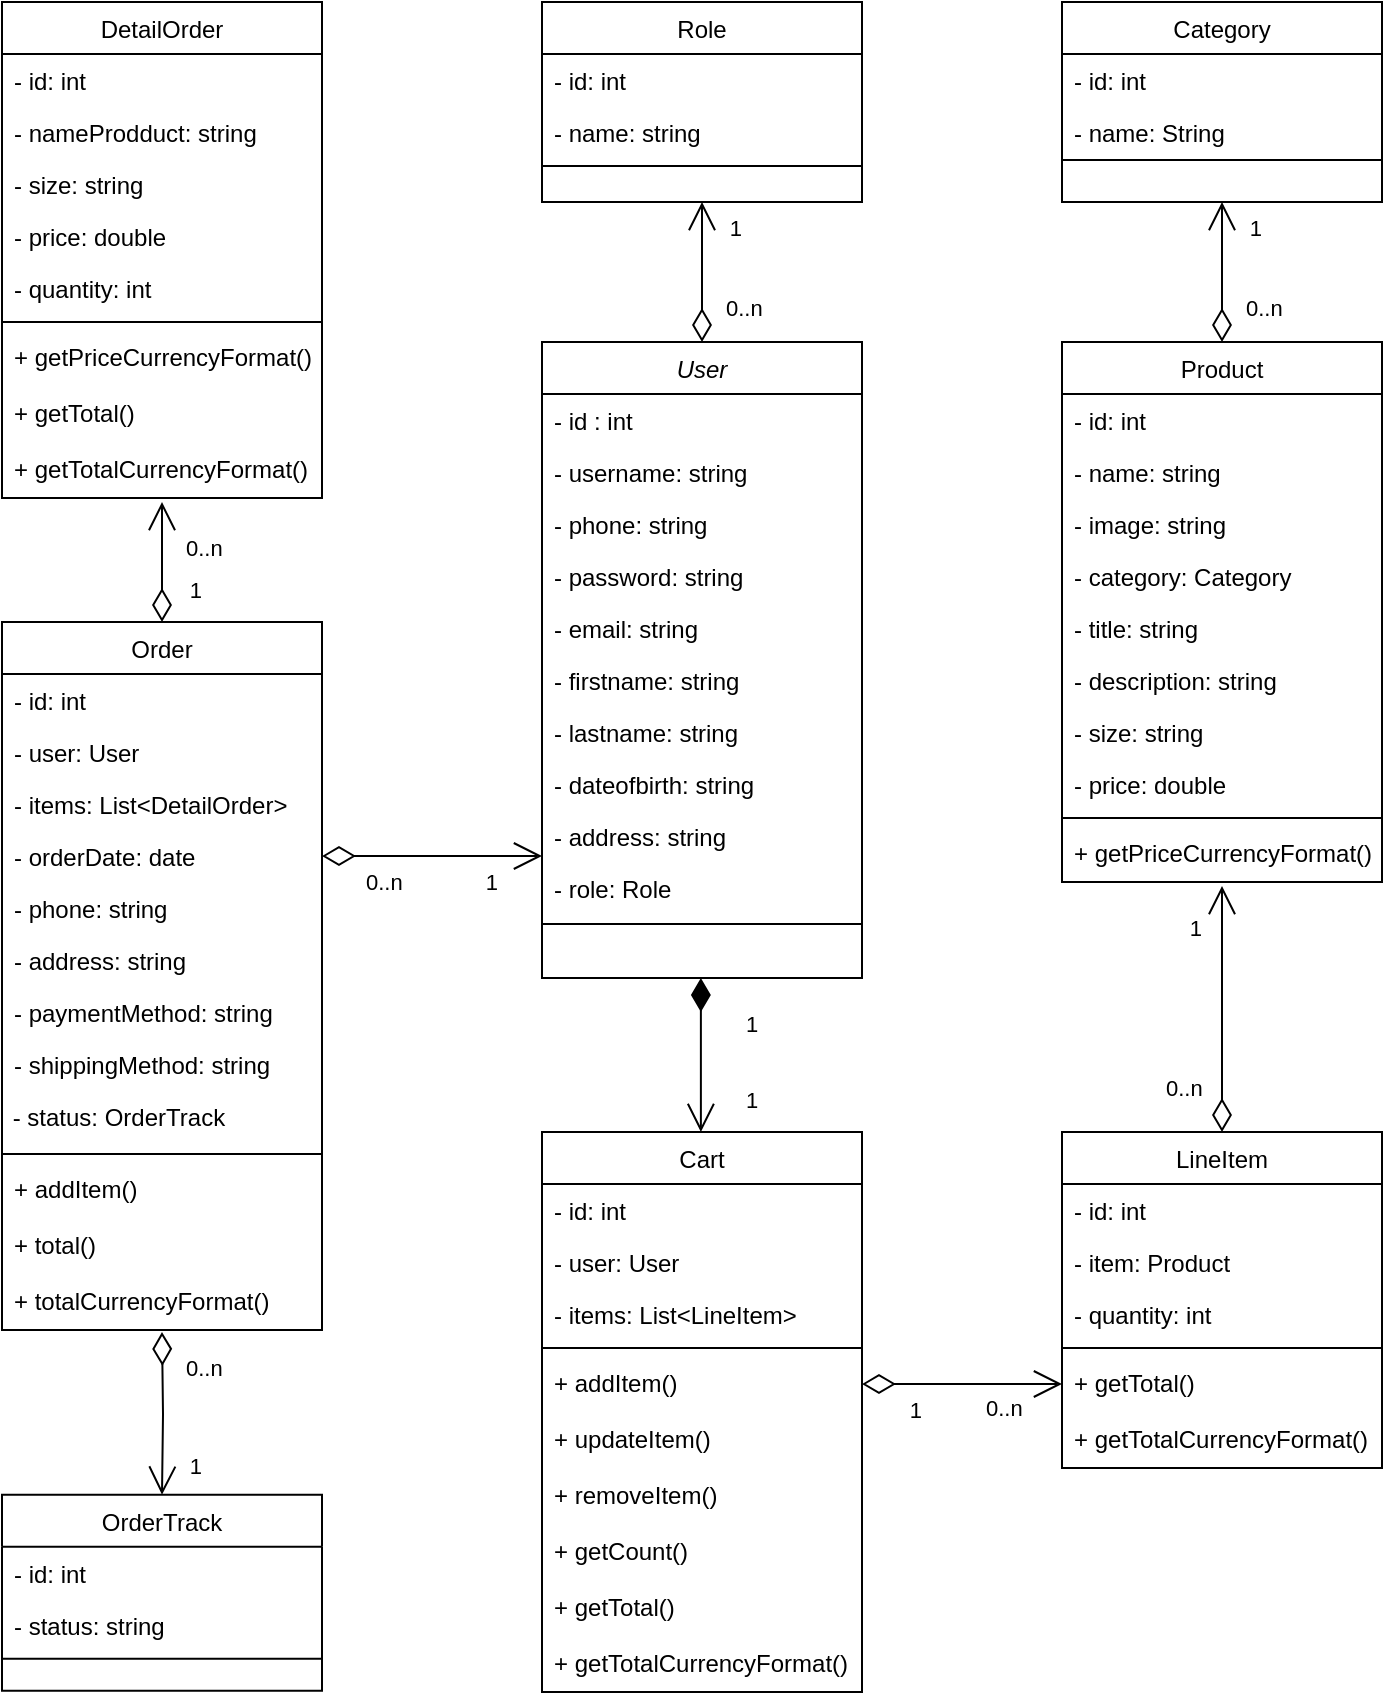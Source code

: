 <mxfile version="22.1.5" type="github">
  <diagram id="C5RBs43oDa-KdzZeNtuy" name="Page-1">
    <mxGraphModel dx="1167" dy="1788" grid="1" gridSize="10" guides="1" tooltips="1" connect="1" arrows="1" fold="1" page="1" pageScale="1" pageWidth="827" pageHeight="1169" math="0" shadow="0">
      <root>
        <mxCell id="WIyWlLk6GJQsqaUBKTNV-0" />
        <mxCell id="WIyWlLk6GJQsqaUBKTNV-1" parent="WIyWlLk6GJQsqaUBKTNV-0" />
        <mxCell id="zkfFHV4jXpPFQw0GAbJ--0" value="User" style="swimlane;fontStyle=2;align=center;verticalAlign=top;childLayout=stackLayout;horizontal=1;startSize=26;horizontalStack=0;resizeParent=1;resizeLast=0;collapsible=1;marginBottom=0;rounded=0;shadow=0;strokeWidth=1;" parent="WIyWlLk6GJQsqaUBKTNV-1" vertex="1">
          <mxGeometry x="330" y="-80" width="160" height="318" as="geometry">
            <mxRectangle x="230" y="140" width="160" height="26" as="alternateBounds" />
          </mxGeometry>
        </mxCell>
        <mxCell id="zkfFHV4jXpPFQw0GAbJ--1" value="- id : int" style="text;align=left;verticalAlign=top;spacingLeft=4;spacingRight=4;overflow=hidden;rotatable=0;points=[[0,0.5],[1,0.5]];portConstraint=eastwest;" parent="zkfFHV4jXpPFQw0GAbJ--0" vertex="1">
          <mxGeometry y="26" width="160" height="26" as="geometry" />
        </mxCell>
        <mxCell id="Cg63x-iaciKgatqvTNVq-11" value="- username: string" style="text;align=left;verticalAlign=top;spacingLeft=4;spacingRight=4;overflow=hidden;rotatable=0;points=[[0,0.5],[1,0.5]];portConstraint=eastwest;" vertex="1" parent="zkfFHV4jXpPFQw0GAbJ--0">
          <mxGeometry y="52" width="160" height="26" as="geometry" />
        </mxCell>
        <mxCell id="kj-ESZTkYVM4pJQoesEY-0" value="- phone: string" style="text;align=left;verticalAlign=top;spacingLeft=4;spacingRight=4;overflow=hidden;rotatable=0;points=[[0,0.5],[1,0.5]];portConstraint=eastwest;rounded=0;shadow=0;html=0;" parent="zkfFHV4jXpPFQw0GAbJ--0" vertex="1">
          <mxGeometry y="78" width="160" height="26" as="geometry" />
        </mxCell>
        <mxCell id="zkfFHV4jXpPFQw0GAbJ--3" value="- password: string&#xa;" style="text;align=left;verticalAlign=top;spacingLeft=4;spacingRight=4;overflow=hidden;rotatable=0;points=[[0,0.5],[1,0.5]];portConstraint=eastwest;rounded=0;shadow=0;html=0;" parent="zkfFHV4jXpPFQw0GAbJ--0" vertex="1">
          <mxGeometry y="104" width="160" height="26" as="geometry" />
        </mxCell>
        <mxCell id="zkfFHV4jXpPFQw0GAbJ--2" value="- email: string" style="text;align=left;verticalAlign=top;spacingLeft=4;spacingRight=4;overflow=hidden;rotatable=0;points=[[0,0.5],[1,0.5]];portConstraint=eastwest;rounded=0;shadow=0;html=0;" parent="zkfFHV4jXpPFQw0GAbJ--0" vertex="1">
          <mxGeometry y="130" width="160" height="26" as="geometry" />
        </mxCell>
        <mxCell id="S6E7kFVQCWdKaX6mD7u5-1" value="- firstname: string&#xa;" style="text;align=left;verticalAlign=top;spacingLeft=4;spacingRight=4;overflow=hidden;rotatable=0;points=[[0,0.5],[1,0.5]];portConstraint=eastwest;rounded=0;shadow=0;html=0;" parent="zkfFHV4jXpPFQw0GAbJ--0" vertex="1">
          <mxGeometry y="156" width="160" height="26" as="geometry" />
        </mxCell>
        <mxCell id="S6E7kFVQCWdKaX6mD7u5-2" value="- lastname: string" style="text;align=left;verticalAlign=top;spacingLeft=4;spacingRight=4;overflow=hidden;rotatable=0;points=[[0,0.5],[1,0.5]];portConstraint=eastwest;rounded=0;shadow=0;html=0;" parent="zkfFHV4jXpPFQw0GAbJ--0" vertex="1">
          <mxGeometry y="182" width="160" height="26" as="geometry" />
        </mxCell>
        <mxCell id="S6E7kFVQCWdKaX6mD7u5-3" value="- dateofbirth: string" style="text;align=left;verticalAlign=top;spacingLeft=4;spacingRight=4;overflow=hidden;rotatable=0;points=[[0,0.5],[1,0.5]];portConstraint=eastwest;rounded=0;shadow=0;html=0;" parent="zkfFHV4jXpPFQw0GAbJ--0" vertex="1">
          <mxGeometry y="208" width="160" height="26" as="geometry" />
        </mxCell>
        <mxCell id="S6E7kFVQCWdKaX6mD7u5-5" value="- address: string " style="text;align=left;verticalAlign=top;spacingLeft=4;spacingRight=4;overflow=hidden;rotatable=0;points=[[0,0.5],[1,0.5]];portConstraint=eastwest;rounded=0;shadow=0;html=0;" parent="zkfFHV4jXpPFQw0GAbJ--0" vertex="1">
          <mxGeometry y="234" width="160" height="26" as="geometry" />
        </mxCell>
        <mxCell id="S6E7kFVQCWdKaX6mD7u5-27" value="- role: Role " style="text;align=left;verticalAlign=top;spacingLeft=4;spacingRight=4;overflow=hidden;rotatable=0;points=[[0,0.5],[1,0.5]];portConstraint=eastwest;rounded=0;shadow=0;html=0;" parent="zkfFHV4jXpPFQw0GAbJ--0" vertex="1">
          <mxGeometry y="260" width="160" height="26" as="geometry" />
        </mxCell>
        <mxCell id="zkfFHV4jXpPFQw0GAbJ--4" value="" style="line;html=1;strokeWidth=1;align=left;verticalAlign=middle;spacingTop=-1;spacingLeft=3;spacingRight=3;rotatable=0;labelPosition=right;points=[];portConstraint=eastwest;" parent="zkfFHV4jXpPFQw0GAbJ--0" vertex="1">
          <mxGeometry y="286" width="160" height="10" as="geometry" />
        </mxCell>
        <mxCell id="S6E7kFVQCWdKaX6mD7u5-20" value="Role" style="swimlane;fontStyle=0;align=center;verticalAlign=top;childLayout=stackLayout;horizontal=1;startSize=26;horizontalStack=0;resizeParent=1;resizeLast=0;collapsible=1;marginBottom=0;rounded=0;shadow=0;strokeWidth=1;" parent="WIyWlLk6GJQsqaUBKTNV-1" vertex="1">
          <mxGeometry x="330" y="-250" width="160" height="100" as="geometry">
            <mxRectangle x="550" y="140" width="160" height="26" as="alternateBounds" />
          </mxGeometry>
        </mxCell>
        <mxCell id="S6E7kFVQCWdKaX6mD7u5-21" value="- id: int" style="text;align=left;verticalAlign=top;spacingLeft=4;spacingRight=4;overflow=hidden;rotatable=0;points=[[0,0.5],[1,0.5]];portConstraint=eastwest;" parent="S6E7kFVQCWdKaX6mD7u5-20" vertex="1">
          <mxGeometry y="26" width="160" height="26" as="geometry" />
        </mxCell>
        <mxCell id="S6E7kFVQCWdKaX6mD7u5-22" value="- name: string" style="text;align=left;verticalAlign=top;spacingLeft=4;spacingRight=4;overflow=hidden;rotatable=0;points=[[0,0.5],[1,0.5]];portConstraint=eastwest;rounded=0;shadow=0;html=0;" parent="S6E7kFVQCWdKaX6mD7u5-20" vertex="1">
          <mxGeometry y="52" width="160" height="26" as="geometry" />
        </mxCell>
        <mxCell id="S6E7kFVQCWdKaX6mD7u5-26" value="" style="line;html=1;strokeWidth=1;align=left;verticalAlign=middle;spacingTop=-1;spacingLeft=3;spacingRight=3;rotatable=0;labelPosition=right;points=[];portConstraint=eastwest;" parent="S6E7kFVQCWdKaX6mD7u5-20" vertex="1">
          <mxGeometry y="78" width="160" height="8" as="geometry" />
        </mxCell>
        <mxCell id="S6E7kFVQCWdKaX6mD7u5-72" value="Cart" style="swimlane;fontStyle=0;align=center;verticalAlign=top;childLayout=stackLayout;horizontal=1;startSize=26;horizontalStack=0;resizeParent=1;resizeLast=0;collapsible=1;marginBottom=0;rounded=0;shadow=0;strokeWidth=1;" parent="WIyWlLk6GJQsqaUBKTNV-1" vertex="1">
          <mxGeometry x="330" y="315" width="160" height="280" as="geometry">
            <mxRectangle x="550" y="140" width="160" height="26" as="alternateBounds" />
          </mxGeometry>
        </mxCell>
        <mxCell id="Cg63x-iaciKgatqvTNVq-4" value="- id: int" style="text;align=left;verticalAlign=top;spacingLeft=4;spacingRight=4;overflow=hidden;rotatable=0;points=[[0,0.5],[1,0.5]];portConstraint=eastwest;" vertex="1" parent="S6E7kFVQCWdKaX6mD7u5-72">
          <mxGeometry y="26" width="160" height="26" as="geometry" />
        </mxCell>
        <mxCell id="Cg63x-iaciKgatqvTNVq-5" value="- user: User" style="text;align=left;verticalAlign=top;spacingLeft=4;spacingRight=4;overflow=hidden;rotatable=0;points=[[0,0.5],[1,0.5]];portConstraint=eastwest;rounded=0;shadow=0;html=0;" vertex="1" parent="S6E7kFVQCWdKaX6mD7u5-72">
          <mxGeometry y="52" width="160" height="26" as="geometry" />
        </mxCell>
        <mxCell id="S6E7kFVQCWdKaX6mD7u5-73" value="- items: List&lt;LineItem&gt;" style="text;align=left;verticalAlign=top;spacingLeft=4;spacingRight=4;overflow=hidden;rotatable=0;points=[[0,0.5],[1,0.5]];portConstraint=eastwest;" parent="S6E7kFVQCWdKaX6mD7u5-72" vertex="1">
          <mxGeometry y="78" width="160" height="26" as="geometry" />
        </mxCell>
        <mxCell id="S6E7kFVQCWdKaX6mD7u5-76" value="" style="line;html=1;strokeWidth=1;align=left;verticalAlign=middle;spacingTop=-1;spacingLeft=3;spacingRight=3;rotatable=0;labelPosition=right;points=[];portConstraint=eastwest;" parent="S6E7kFVQCWdKaX6mD7u5-72" vertex="1">
          <mxGeometry y="104" width="160" height="8" as="geometry" />
        </mxCell>
        <mxCell id="Cg63x-iaciKgatqvTNVq-6" value="+ addItem()" style="text;align=left;verticalAlign=top;spacingLeft=4;spacingRight=4;overflow=hidden;rotatable=0;points=[[0,0.5],[1,0.5]];portConstraint=eastwest;rounded=0;shadow=0;html=0;" vertex="1" parent="S6E7kFVQCWdKaX6mD7u5-72">
          <mxGeometry y="112" width="160" height="28" as="geometry" />
        </mxCell>
        <mxCell id="S6E7kFVQCWdKaX6mD7u5-77" value="+ updateItem()" style="text;align=left;verticalAlign=top;spacingLeft=4;spacingRight=4;overflow=hidden;rotatable=0;points=[[0,0.5],[1,0.5]];portConstraint=eastwest;rounded=0;shadow=0;html=0;" parent="S6E7kFVQCWdKaX6mD7u5-72" vertex="1">
          <mxGeometry y="140" width="160" height="28" as="geometry" />
        </mxCell>
        <mxCell id="S6E7kFVQCWdKaX6mD7u5-78" value="+ removeItem()" style="text;align=left;verticalAlign=top;spacingLeft=4;spacingRight=4;overflow=hidden;rotatable=0;points=[[0,0.5],[1,0.5]];portConstraint=eastwest;rounded=0;shadow=0;html=0;" parent="S6E7kFVQCWdKaX6mD7u5-72" vertex="1">
          <mxGeometry y="168" width="160" height="28" as="geometry" />
        </mxCell>
        <mxCell id="Cg63x-iaciKgatqvTNVq-7" value="+ getCount()" style="text;align=left;verticalAlign=top;spacingLeft=4;spacingRight=4;overflow=hidden;rotatable=0;points=[[0,0.5],[1,0.5]];portConstraint=eastwest;rounded=0;shadow=0;html=0;" vertex="1" parent="S6E7kFVQCWdKaX6mD7u5-72">
          <mxGeometry y="196" width="160" height="28" as="geometry" />
        </mxCell>
        <mxCell id="Cg63x-iaciKgatqvTNVq-8" value="+ getTotal()" style="text;align=left;verticalAlign=top;spacingLeft=4;spacingRight=4;overflow=hidden;rotatable=0;points=[[0,0.5],[1,0.5]];portConstraint=eastwest;rounded=0;shadow=0;html=0;" vertex="1" parent="S6E7kFVQCWdKaX6mD7u5-72">
          <mxGeometry y="224" width="160" height="28" as="geometry" />
        </mxCell>
        <mxCell id="Cg63x-iaciKgatqvTNVq-9" value="+ getTotalCurrencyFormat()" style="text;align=left;verticalAlign=top;spacingLeft=4;spacingRight=4;overflow=hidden;rotatable=0;points=[[0,0.5],[1,0.5]];portConstraint=eastwest;rounded=0;shadow=0;html=0;" vertex="1" parent="S6E7kFVQCWdKaX6mD7u5-72">
          <mxGeometry y="252" width="160" height="28" as="geometry" />
        </mxCell>
        <mxCell id="S6E7kFVQCWdKaX6mD7u5-82" value="LineItem" style="swimlane;fontStyle=0;align=center;verticalAlign=top;childLayout=stackLayout;horizontal=1;startSize=26;horizontalStack=0;resizeParent=1;resizeLast=0;collapsible=1;marginBottom=0;rounded=0;shadow=0;strokeWidth=1;" parent="WIyWlLk6GJQsqaUBKTNV-1" vertex="1">
          <mxGeometry x="590" y="315" width="160" height="168" as="geometry">
            <mxRectangle x="550" y="140" width="160" height="26" as="alternateBounds" />
          </mxGeometry>
        </mxCell>
        <mxCell id="Cg63x-iaciKgatqvTNVq-10" value="- id: int" style="text;align=left;verticalAlign=top;spacingLeft=4;spacingRight=4;overflow=hidden;rotatable=0;points=[[0,0.5],[1,0.5]];portConstraint=eastwest;" vertex="1" parent="S6E7kFVQCWdKaX6mD7u5-82">
          <mxGeometry y="26" width="160" height="26" as="geometry" />
        </mxCell>
        <mxCell id="S6E7kFVQCWdKaX6mD7u5-83" value="- item: Product" style="text;align=left;verticalAlign=top;spacingLeft=4;spacingRight=4;overflow=hidden;rotatable=0;points=[[0,0.5],[1,0.5]];portConstraint=eastwest;" parent="S6E7kFVQCWdKaX6mD7u5-82" vertex="1">
          <mxGeometry y="52" width="160" height="26" as="geometry" />
        </mxCell>
        <mxCell id="S6E7kFVQCWdKaX6mD7u5-87" value="- quantity: int" style="text;align=left;verticalAlign=top;spacingLeft=4;spacingRight=4;overflow=hidden;rotatable=0;points=[[0,0.5],[1,0.5]];portConstraint=eastwest;" parent="S6E7kFVQCWdKaX6mD7u5-82" vertex="1">
          <mxGeometry y="78" width="160" height="26" as="geometry" />
        </mxCell>
        <mxCell id="S6E7kFVQCWdKaX6mD7u5-84" value="" style="line;html=1;strokeWidth=1;align=left;verticalAlign=middle;spacingTop=-1;spacingLeft=3;spacingRight=3;rotatable=0;labelPosition=right;points=[];portConstraint=eastwest;" parent="S6E7kFVQCWdKaX6mD7u5-82" vertex="1">
          <mxGeometry y="104" width="160" height="8" as="geometry" />
        </mxCell>
        <mxCell id="S6E7kFVQCWdKaX6mD7u5-85" value="+ getTotal()" style="text;align=left;verticalAlign=top;spacingLeft=4;spacingRight=4;overflow=hidden;rotatable=0;points=[[0,0.5],[1,0.5]];portConstraint=eastwest;rounded=0;shadow=0;html=0;" parent="S6E7kFVQCWdKaX6mD7u5-82" vertex="1">
          <mxGeometry y="112" width="160" height="28" as="geometry" />
        </mxCell>
        <mxCell id="S6E7kFVQCWdKaX6mD7u5-86" value="+ getTotalCurrencyFormat()" style="text;align=left;verticalAlign=top;spacingLeft=4;spacingRight=4;overflow=hidden;rotatable=0;points=[[0,0.5],[1,0.5]];portConstraint=eastwest;rounded=0;shadow=0;html=0;" parent="S6E7kFVQCWdKaX6mD7u5-82" vertex="1">
          <mxGeometry y="140" width="160" height="28" as="geometry" />
        </mxCell>
        <mxCell id="S6E7kFVQCWdKaX6mD7u5-88" value="Product" style="swimlane;fontStyle=0;align=center;verticalAlign=top;childLayout=stackLayout;horizontal=1;startSize=26;horizontalStack=0;resizeParent=1;resizeLast=0;collapsible=1;marginBottom=0;rounded=0;shadow=0;strokeWidth=1;" parent="WIyWlLk6GJQsqaUBKTNV-1" vertex="1">
          <mxGeometry x="590" y="-80" width="160" height="270" as="geometry">
            <mxRectangle x="550" y="140" width="160" height="26" as="alternateBounds" />
          </mxGeometry>
        </mxCell>
        <mxCell id="S6E7kFVQCWdKaX6mD7u5-89" value="- id: int" style="text;align=left;verticalAlign=top;spacingLeft=4;spacingRight=4;overflow=hidden;rotatable=0;points=[[0,0.5],[1,0.5]];portConstraint=eastwest;" parent="S6E7kFVQCWdKaX6mD7u5-88" vertex="1">
          <mxGeometry y="26" width="160" height="26" as="geometry" />
        </mxCell>
        <mxCell id="Cg63x-iaciKgatqvTNVq-0" value="- name: string" style="text;align=left;verticalAlign=top;spacingLeft=4;spacingRight=4;overflow=hidden;rotatable=0;points=[[0,0.5],[1,0.5]];portConstraint=eastwest;" vertex="1" parent="S6E7kFVQCWdKaX6mD7u5-88">
          <mxGeometry y="52" width="160" height="26" as="geometry" />
        </mxCell>
        <mxCell id="Cg63x-iaciKgatqvTNVq-1" value="- image: string" style="text;align=left;verticalAlign=top;spacingLeft=4;spacingRight=4;overflow=hidden;rotatable=0;points=[[0,0.5],[1,0.5]];portConstraint=eastwest;" vertex="1" parent="S6E7kFVQCWdKaX6mD7u5-88">
          <mxGeometry y="78" width="160" height="26" as="geometry" />
        </mxCell>
        <mxCell id="S6E7kFVQCWdKaX6mD7u5-90" value="- category: Category" style="text;align=left;verticalAlign=top;spacingLeft=4;spacingRight=4;overflow=hidden;rotatable=0;points=[[0,0.5],[1,0.5]];portConstraint=eastwest;rounded=0;shadow=0;html=0;" parent="S6E7kFVQCWdKaX6mD7u5-88" vertex="1">
          <mxGeometry y="104" width="160" height="26" as="geometry" />
        </mxCell>
        <mxCell id="S6E7kFVQCWdKaX6mD7u5-91" value="- title: string" style="text;align=left;verticalAlign=top;spacingLeft=4;spacingRight=4;overflow=hidden;rotatable=0;points=[[0,0.5],[1,0.5]];portConstraint=eastwest;rounded=0;shadow=0;html=0;" parent="S6E7kFVQCWdKaX6mD7u5-88" vertex="1">
          <mxGeometry y="130" width="160" height="26" as="geometry" />
        </mxCell>
        <mxCell id="S6E7kFVQCWdKaX6mD7u5-92" value="- description: string" style="text;align=left;verticalAlign=top;spacingLeft=4;spacingRight=4;overflow=hidden;rotatable=0;points=[[0,0.5],[1,0.5]];portConstraint=eastwest;rounded=0;shadow=0;html=0;" parent="S6E7kFVQCWdKaX6mD7u5-88" vertex="1">
          <mxGeometry y="156" width="160" height="26" as="geometry" />
        </mxCell>
        <mxCell id="Cg63x-iaciKgatqvTNVq-2" value="- size: string" style="text;align=left;verticalAlign=top;spacingLeft=4;spacingRight=4;overflow=hidden;rotatable=0;points=[[0,0.5],[1,0.5]];portConstraint=eastwest;" vertex="1" parent="S6E7kFVQCWdKaX6mD7u5-88">
          <mxGeometry y="182" width="160" height="26" as="geometry" />
        </mxCell>
        <mxCell id="S6E7kFVQCWdKaX6mD7u5-95" value="- price: double" style="text;align=left;verticalAlign=top;spacingLeft=4;spacingRight=4;overflow=hidden;rotatable=0;points=[[0,0.5],[1,0.5]];portConstraint=eastwest;rounded=0;shadow=0;html=0;" parent="S6E7kFVQCWdKaX6mD7u5-88" vertex="1">
          <mxGeometry y="208" width="160" height="26" as="geometry" />
        </mxCell>
        <mxCell id="S6E7kFVQCWdKaX6mD7u5-93" value="" style="line;html=1;strokeWidth=1;align=left;verticalAlign=middle;spacingTop=-1;spacingLeft=3;spacingRight=3;rotatable=0;labelPosition=right;points=[];portConstraint=eastwest;" parent="S6E7kFVQCWdKaX6mD7u5-88" vertex="1">
          <mxGeometry y="234" width="160" height="8" as="geometry" />
        </mxCell>
        <mxCell id="kj-ESZTkYVM4pJQoesEY-11" value="+ getPriceCurrencyFormat()" style="text;align=left;verticalAlign=top;spacingLeft=4;spacingRight=4;overflow=hidden;rotatable=0;points=[[0,0.5],[1,0.5]];portConstraint=eastwest;rounded=0;shadow=0;html=0;" parent="S6E7kFVQCWdKaX6mD7u5-88" vertex="1">
          <mxGeometry y="242" width="160" height="28" as="geometry" />
        </mxCell>
        <mxCell id="S6E7kFVQCWdKaX6mD7u5-102" value="Category" style="swimlane;fontStyle=0;align=center;verticalAlign=top;childLayout=stackLayout;horizontal=1;startSize=26;horizontalStack=0;resizeParent=1;resizeLast=0;collapsible=1;marginBottom=0;rounded=0;shadow=0;strokeWidth=1;" parent="WIyWlLk6GJQsqaUBKTNV-1" vertex="1">
          <mxGeometry x="590" y="-250" width="160" height="100" as="geometry">
            <mxRectangle x="550" y="140" width="160" height="26" as="alternateBounds" />
          </mxGeometry>
        </mxCell>
        <mxCell id="S6E7kFVQCWdKaX6mD7u5-103" value="- id: int" style="text;align=left;verticalAlign=top;spacingLeft=4;spacingRight=4;overflow=hidden;rotatable=0;points=[[0,0.5],[1,0.5]];portConstraint=eastwest;" parent="S6E7kFVQCWdKaX6mD7u5-102" vertex="1">
          <mxGeometry y="26" width="160" height="26" as="geometry" />
        </mxCell>
        <mxCell id="S6E7kFVQCWdKaX6mD7u5-104" value="- name: String" style="text;align=left;verticalAlign=top;spacingLeft=4;spacingRight=4;overflow=hidden;rotatable=0;points=[[0,0.5],[1,0.5]];portConstraint=eastwest;" parent="S6E7kFVQCWdKaX6mD7u5-102" vertex="1">
          <mxGeometry y="52" width="160" height="26" as="geometry" />
        </mxCell>
        <mxCell id="S6E7kFVQCWdKaX6mD7u5-105" value="" style="line;html=1;strokeWidth=1;align=left;verticalAlign=middle;spacingTop=-1;spacingLeft=3;spacingRight=3;rotatable=0;labelPosition=right;points=[];portConstraint=eastwest;" parent="S6E7kFVQCWdKaX6mD7u5-102" vertex="1">
          <mxGeometry y="78" width="160" height="2" as="geometry" />
        </mxCell>
        <mxCell id="S6E7kFVQCWdKaX6mD7u5-122" value="Order" style="swimlane;fontStyle=0;align=center;verticalAlign=top;childLayout=stackLayout;horizontal=1;startSize=26;horizontalStack=0;resizeParent=1;resizeLast=0;collapsible=1;marginBottom=0;rounded=0;shadow=0;strokeWidth=1;" parent="WIyWlLk6GJQsqaUBKTNV-1" vertex="1">
          <mxGeometry x="60" y="60" width="160" height="354" as="geometry">
            <mxRectangle x="550" y="140" width="160" height="26" as="alternateBounds" />
          </mxGeometry>
        </mxCell>
        <mxCell id="S6E7kFVQCWdKaX6mD7u5-123" value="- id: int" style="text;align=left;verticalAlign=top;spacingLeft=4;spacingRight=4;overflow=hidden;rotatable=0;points=[[0,0.5],[1,0.5]];portConstraint=eastwest;" parent="S6E7kFVQCWdKaX6mD7u5-122" vertex="1">
          <mxGeometry y="26" width="160" height="26" as="geometry" />
        </mxCell>
        <mxCell id="S6E7kFVQCWdKaX6mD7u5-124" value="- user: User" style="text;align=left;verticalAlign=top;spacingLeft=4;spacingRight=4;overflow=hidden;rotatable=0;points=[[0,0.5],[1,0.5]];portConstraint=eastwest;rounded=0;shadow=0;html=0;" parent="S6E7kFVQCWdKaX6mD7u5-122" vertex="1">
          <mxGeometry y="52" width="160" height="26" as="geometry" />
        </mxCell>
        <mxCell id="S6E7kFVQCWdKaX6mD7u5-132" value="- items: List&lt;DetailOrder&gt;" style="text;align=left;verticalAlign=top;spacingLeft=4;spacingRight=4;overflow=hidden;rotatable=0;points=[[0,0.5],[1,0.5]];portConstraint=eastwest;" parent="S6E7kFVQCWdKaX6mD7u5-122" vertex="1">
          <mxGeometry y="78" width="160" height="26" as="geometry" />
        </mxCell>
        <mxCell id="S6E7kFVQCWdKaX6mD7u5-125" value="- orderDate: date" style="text;align=left;verticalAlign=top;spacingLeft=4;spacingRight=4;overflow=hidden;rotatable=0;points=[[0,0.5],[1,0.5]];portConstraint=eastwest;rounded=0;shadow=0;html=0;" parent="S6E7kFVQCWdKaX6mD7u5-122" vertex="1">
          <mxGeometry y="104" width="160" height="26" as="geometry" />
        </mxCell>
        <mxCell id="Cg63x-iaciKgatqvTNVq-12" value="- phone: string" style="text;align=left;verticalAlign=top;spacingLeft=4;spacingRight=4;overflow=hidden;rotatable=0;points=[[0,0.5],[1,0.5]];portConstraint=eastwest;rounded=0;shadow=0;html=0;" vertex="1" parent="S6E7kFVQCWdKaX6mD7u5-122">
          <mxGeometry y="130" width="160" height="26" as="geometry" />
        </mxCell>
        <mxCell id="Cg63x-iaciKgatqvTNVq-13" value="- address: string " style="text;align=left;verticalAlign=top;spacingLeft=4;spacingRight=4;overflow=hidden;rotatable=0;points=[[0,0.5],[1,0.5]];portConstraint=eastwest;rounded=0;shadow=0;html=0;" vertex="1" parent="S6E7kFVQCWdKaX6mD7u5-122">
          <mxGeometry y="156" width="160" height="26" as="geometry" />
        </mxCell>
        <mxCell id="S6E7kFVQCWdKaX6mD7u5-133" value="- paymentMethod: string" style="text;align=left;verticalAlign=top;spacingLeft=4;spacingRight=4;overflow=hidden;rotatable=0;points=[[0,0.5],[1,0.5]];portConstraint=eastwest;rounded=0;shadow=0;html=0;" parent="S6E7kFVQCWdKaX6mD7u5-122" vertex="1">
          <mxGeometry y="182" width="160" height="26" as="geometry" />
        </mxCell>
        <mxCell id="S6E7kFVQCWdKaX6mD7u5-134" value="- shippingMethod: string" style="text;align=left;verticalAlign=top;spacingLeft=4;spacingRight=4;overflow=hidden;rotatable=0;points=[[0,0.5],[1,0.5]];portConstraint=eastwest;rounded=0;shadow=0;html=0;" parent="S6E7kFVQCWdKaX6mD7u5-122" vertex="1">
          <mxGeometry y="208" width="160" height="26" as="geometry" />
        </mxCell>
        <mxCell id="S6E7kFVQCWdKaX6mD7u5-155" value="&amp;nbsp;- status: OrderTrack" style="text;whiteSpace=wrap;html=1;" parent="S6E7kFVQCWdKaX6mD7u5-122" vertex="1">
          <mxGeometry y="234" width="160" height="28" as="geometry" />
        </mxCell>
        <mxCell id="S6E7kFVQCWdKaX6mD7u5-126" value="" style="line;html=1;strokeWidth=1;align=left;verticalAlign=middle;spacingTop=-1;spacingLeft=3;spacingRight=3;rotatable=0;labelPosition=right;points=[];portConstraint=eastwest;" parent="S6E7kFVQCWdKaX6mD7u5-122" vertex="1">
          <mxGeometry y="262" width="160" height="8" as="geometry" />
        </mxCell>
        <mxCell id="Cg63x-iaciKgatqvTNVq-15" value="+ addItem()" style="text;align=left;verticalAlign=top;spacingLeft=4;spacingRight=4;overflow=hidden;rotatable=0;points=[[0,0.5],[1,0.5]];portConstraint=eastwest;rounded=0;shadow=0;html=0;" vertex="1" parent="S6E7kFVQCWdKaX6mD7u5-122">
          <mxGeometry y="270" width="160" height="28" as="geometry" />
        </mxCell>
        <mxCell id="kj-ESZTkYVM4pJQoesEY-6" value="+ total()" style="text;align=left;verticalAlign=top;spacingLeft=4;spacingRight=4;overflow=hidden;rotatable=0;points=[[0,0.5],[1,0.5]];portConstraint=eastwest;rounded=0;shadow=0;html=0;" parent="S6E7kFVQCWdKaX6mD7u5-122" vertex="1">
          <mxGeometry y="298" width="160" height="28" as="geometry" />
        </mxCell>
        <mxCell id="kj-ESZTkYVM4pJQoesEY-7" value="+ totalCurrencyFormat()" style="text;align=left;verticalAlign=top;spacingLeft=4;spacingRight=4;overflow=hidden;rotatable=0;points=[[0,0.5],[1,0.5]];portConstraint=eastwest;rounded=0;shadow=0;html=0;" parent="S6E7kFVQCWdKaX6mD7u5-122" vertex="1">
          <mxGeometry y="326" width="160" height="28" as="geometry" />
        </mxCell>
        <mxCell id="S6E7kFVQCWdKaX6mD7u5-146" value="OrderTrack" style="swimlane;fontStyle=0;align=center;verticalAlign=top;childLayout=stackLayout;horizontal=1;startSize=26;horizontalStack=0;resizeParent=1;resizeLast=0;collapsible=1;marginBottom=0;rounded=0;shadow=0;strokeWidth=1;" parent="WIyWlLk6GJQsqaUBKTNV-1" vertex="1">
          <mxGeometry x="60" y="496.34" width="160" height="98" as="geometry">
            <mxRectangle x="550" y="140" width="160" height="26" as="alternateBounds" />
          </mxGeometry>
        </mxCell>
        <mxCell id="S6E7kFVQCWdKaX6mD7u5-147" value="- id: int" style="text;align=left;verticalAlign=top;spacingLeft=4;spacingRight=4;overflow=hidden;rotatable=0;points=[[0,0.5],[1,0.5]];portConstraint=eastwest;" parent="S6E7kFVQCWdKaX6mD7u5-146" vertex="1">
          <mxGeometry y="26" width="160" height="26" as="geometry" />
        </mxCell>
        <mxCell id="S6E7kFVQCWdKaX6mD7u5-152" value="- status: string" style="text;align=left;verticalAlign=top;spacingLeft=4;spacingRight=4;overflow=hidden;rotatable=0;points=[[0,0.5],[1,0.5]];portConstraint=eastwest;" parent="S6E7kFVQCWdKaX6mD7u5-146" vertex="1">
          <mxGeometry y="52" width="160" height="26" as="geometry" />
        </mxCell>
        <mxCell id="S6E7kFVQCWdKaX6mD7u5-148" value="" style="line;html=1;strokeWidth=1;align=left;verticalAlign=middle;spacingTop=-1;spacingLeft=3;spacingRight=3;rotatable=0;labelPosition=right;points=[];portConstraint=eastwest;" parent="S6E7kFVQCWdKaX6mD7u5-146" vertex="1">
          <mxGeometry y="78" width="160" height="8" as="geometry" />
        </mxCell>
        <mxCell id="Cg63x-iaciKgatqvTNVq-18" value="DetailOrder" style="swimlane;fontStyle=0;align=center;verticalAlign=top;childLayout=stackLayout;horizontal=1;startSize=26;horizontalStack=0;resizeParent=1;resizeLast=0;collapsible=1;marginBottom=0;rounded=0;shadow=0;strokeWidth=1;" vertex="1" parent="WIyWlLk6GJQsqaUBKTNV-1">
          <mxGeometry x="60" y="-250" width="160" height="248" as="geometry">
            <mxRectangle x="550" y="140" width="160" height="26" as="alternateBounds" />
          </mxGeometry>
        </mxCell>
        <mxCell id="Cg63x-iaciKgatqvTNVq-19" value="- id: int" style="text;align=left;verticalAlign=top;spacingLeft=4;spacingRight=4;overflow=hidden;rotatable=0;points=[[0,0.5],[1,0.5]];portConstraint=eastwest;" vertex="1" parent="Cg63x-iaciKgatqvTNVq-18">
          <mxGeometry y="26" width="160" height="26" as="geometry" />
        </mxCell>
        <mxCell id="Cg63x-iaciKgatqvTNVq-20" value="- nameProdduct: string" style="text;align=left;verticalAlign=top;spacingLeft=4;spacingRight=4;overflow=hidden;rotatable=0;points=[[0,0.5],[1,0.5]];portConstraint=eastwest;" vertex="1" parent="Cg63x-iaciKgatqvTNVq-18">
          <mxGeometry y="52" width="160" height="26" as="geometry" />
        </mxCell>
        <mxCell id="Cg63x-iaciKgatqvTNVq-25" value="- size: string" style="text;align=left;verticalAlign=top;spacingLeft=4;spacingRight=4;overflow=hidden;rotatable=0;points=[[0,0.5],[1,0.5]];portConstraint=eastwest;" vertex="1" parent="Cg63x-iaciKgatqvTNVq-18">
          <mxGeometry y="78" width="160" height="26" as="geometry" />
        </mxCell>
        <mxCell id="Cg63x-iaciKgatqvTNVq-26" value="- price: double" style="text;align=left;verticalAlign=top;spacingLeft=4;spacingRight=4;overflow=hidden;rotatable=0;points=[[0,0.5],[1,0.5]];portConstraint=eastwest;rounded=0;shadow=0;html=0;" vertex="1" parent="Cg63x-iaciKgatqvTNVq-18">
          <mxGeometry y="104" width="160" height="26" as="geometry" />
        </mxCell>
        <mxCell id="Cg63x-iaciKgatqvTNVq-21" value="- quantity: int" style="text;align=left;verticalAlign=top;spacingLeft=4;spacingRight=4;overflow=hidden;rotatable=0;points=[[0,0.5],[1,0.5]];portConstraint=eastwest;" vertex="1" parent="Cg63x-iaciKgatqvTNVq-18">
          <mxGeometry y="130" width="160" height="26" as="geometry" />
        </mxCell>
        <mxCell id="Cg63x-iaciKgatqvTNVq-22" value="" style="line;html=1;strokeWidth=1;align=left;verticalAlign=middle;spacingTop=-1;spacingLeft=3;spacingRight=3;rotatable=0;labelPosition=right;points=[];portConstraint=eastwest;" vertex="1" parent="Cg63x-iaciKgatqvTNVq-18">
          <mxGeometry y="156" width="160" height="8" as="geometry" />
        </mxCell>
        <mxCell id="Cg63x-iaciKgatqvTNVq-27" value="+ getPriceCurrencyFormat()" style="text;align=left;verticalAlign=top;spacingLeft=4;spacingRight=4;overflow=hidden;rotatable=0;points=[[0,0.5],[1,0.5]];portConstraint=eastwest;rounded=0;shadow=0;html=0;" vertex="1" parent="Cg63x-iaciKgatqvTNVq-18">
          <mxGeometry y="164" width="160" height="28" as="geometry" />
        </mxCell>
        <mxCell id="Cg63x-iaciKgatqvTNVq-23" value="+ getTotal()" style="text;align=left;verticalAlign=top;spacingLeft=4;spacingRight=4;overflow=hidden;rotatable=0;points=[[0,0.5],[1,0.5]];portConstraint=eastwest;rounded=0;shadow=0;html=0;" vertex="1" parent="Cg63x-iaciKgatqvTNVq-18">
          <mxGeometry y="192" width="160" height="28" as="geometry" />
        </mxCell>
        <mxCell id="Cg63x-iaciKgatqvTNVq-24" value="+ getTotalCurrencyFormat()" style="text;align=left;verticalAlign=top;spacingLeft=4;spacingRight=4;overflow=hidden;rotatable=0;points=[[0,0.5],[1,0.5]];portConstraint=eastwest;rounded=0;shadow=0;html=0;" vertex="1" parent="Cg63x-iaciKgatqvTNVq-18">
          <mxGeometry y="220" width="160" height="28" as="geometry" />
        </mxCell>
        <mxCell id="Cg63x-iaciKgatqvTNVq-39" value="" style="endArrow=open;html=1;endSize=12;startArrow=diamondThin;startSize=14;startFill=0;edgeStyle=orthogonalEdgeStyle;rounded=0;entryX=0.5;entryY=1;entryDx=0;entryDy=0;exitX=0.5;exitY=0;exitDx=0;exitDy=0;" edge="1" parent="WIyWlLk6GJQsqaUBKTNV-1" source="zkfFHV4jXpPFQw0GAbJ--0" target="S6E7kFVQCWdKaX6mD7u5-20">
          <mxGeometry x="-0.375" y="10" relative="1" as="geometry">
            <mxPoint x="420" y="-110" as="sourcePoint" />
            <mxPoint x="580" y="-110" as="targetPoint" />
            <Array as="points" />
            <mxPoint as="offset" />
          </mxGeometry>
        </mxCell>
        <mxCell id="Cg63x-iaciKgatqvTNVq-40" value="0..n" style="edgeLabel;resizable=0;html=1;align=left;verticalAlign=top;" connectable="0" vertex="1" parent="Cg63x-iaciKgatqvTNVq-39">
          <mxGeometry x="-1" relative="1" as="geometry">
            <mxPoint x="10" y="-30" as="offset" />
          </mxGeometry>
        </mxCell>
        <mxCell id="Cg63x-iaciKgatqvTNVq-41" value="1" style="edgeLabel;resizable=0;html=1;align=right;verticalAlign=top;" connectable="0" vertex="1" parent="Cg63x-iaciKgatqvTNVq-39">
          <mxGeometry x="1" relative="1" as="geometry">
            <mxPoint x="20" as="offset" />
          </mxGeometry>
        </mxCell>
        <mxCell id="Cg63x-iaciKgatqvTNVq-42" value="" style="endArrow=open;html=1;endSize=12;startArrow=diamondThin;startSize=14;startFill=0;edgeStyle=orthogonalEdgeStyle;rounded=0;exitX=0.5;exitY=0;exitDx=0;exitDy=0;entryX=0.5;entryY=1;entryDx=0;entryDy=0;" edge="1" parent="WIyWlLk6GJQsqaUBKTNV-1" source="S6E7kFVQCWdKaX6mD7u5-88" target="S6E7kFVQCWdKaX6mD7u5-102">
          <mxGeometry relative="1" as="geometry">
            <mxPoint x="710" y="-120" as="sourcePoint" />
            <mxPoint x="870" y="-120" as="targetPoint" />
          </mxGeometry>
        </mxCell>
        <mxCell id="Cg63x-iaciKgatqvTNVq-43" value="0..n" style="edgeLabel;resizable=0;html=1;align=left;verticalAlign=top;" connectable="0" vertex="1" parent="Cg63x-iaciKgatqvTNVq-42">
          <mxGeometry x="-1" relative="1" as="geometry">
            <mxPoint x="10" y="-30" as="offset" />
          </mxGeometry>
        </mxCell>
        <mxCell id="Cg63x-iaciKgatqvTNVq-44" value="1" style="edgeLabel;resizable=0;html=1;align=right;verticalAlign=top;" connectable="0" vertex="1" parent="Cg63x-iaciKgatqvTNVq-42">
          <mxGeometry x="1" relative="1" as="geometry">
            <mxPoint x="20" as="offset" />
          </mxGeometry>
        </mxCell>
        <mxCell id="Cg63x-iaciKgatqvTNVq-45" value="1" style="endArrow=open;html=1;endSize=12;startArrow=diamondThin;startSize=14;startFill=1;edgeStyle=orthogonalEdgeStyle;align=left;verticalAlign=bottom;rounded=0;exitX=0.5;exitY=1;exitDx=0;exitDy=0;entryX=0.5;entryY=0;entryDx=0;entryDy=0;" edge="1" parent="WIyWlLk6GJQsqaUBKTNV-1">
          <mxGeometry x="-0.169" y="21" relative="1" as="geometry">
            <mxPoint x="409.44" y="238" as="sourcePoint" />
            <mxPoint x="409.44" y="315" as="targetPoint" />
            <mxPoint as="offset" />
          </mxGeometry>
        </mxCell>
        <mxCell id="Cg63x-iaciKgatqvTNVq-47" value="&lt;span style=&quot;color: rgb(0, 0, 0); font-family: Helvetica; font-size: 11px; font-style: normal; font-variant-ligatures: normal; font-variant-caps: normal; font-weight: 400; letter-spacing: normal; orphans: 2; text-align: center; text-indent: 0px; text-transform: none; widows: 2; word-spacing: 0px; -webkit-text-stroke-width: 0px; background-color: rgb(255, 255, 255); text-decoration-thickness: initial; text-decoration-style: initial; text-decoration-color: initial; float: none; display: inline !important;&quot;&gt;1&lt;/span&gt;" style="text;whiteSpace=wrap;html=1;" vertex="1" parent="WIyWlLk6GJQsqaUBKTNV-1">
          <mxGeometry x="430" y="285" width="26" height="30" as="geometry" />
        </mxCell>
        <mxCell id="Cg63x-iaciKgatqvTNVq-48" value="" style="endArrow=open;html=1;endSize=12;startArrow=diamondThin;startSize=14;startFill=0;edgeStyle=orthogonalEdgeStyle;rounded=0;entryX=0.5;entryY=0;entryDx=0;entryDy=0;" edge="1" parent="WIyWlLk6GJQsqaUBKTNV-1" target="S6E7kFVQCWdKaX6mD7u5-146">
          <mxGeometry x="0.375" y="60" relative="1" as="geometry">
            <mxPoint x="140" y="415" as="sourcePoint" />
            <mxPoint x="310" y="460" as="targetPoint" />
            <mxPoint as="offset" />
          </mxGeometry>
        </mxCell>
        <mxCell id="Cg63x-iaciKgatqvTNVq-49" value="0..n" style="edgeLabel;resizable=0;html=1;align=left;verticalAlign=top;" connectable="0" vertex="1" parent="Cg63x-iaciKgatqvTNVq-48">
          <mxGeometry x="-1" relative="1" as="geometry">
            <mxPoint x="10" y="5" as="offset" />
          </mxGeometry>
        </mxCell>
        <mxCell id="Cg63x-iaciKgatqvTNVq-50" value="1" style="edgeLabel;resizable=0;html=1;align=right;verticalAlign=top;" connectable="0" vertex="1" parent="Cg63x-iaciKgatqvTNVq-48">
          <mxGeometry x="1" relative="1" as="geometry">
            <mxPoint x="20" y="-27" as="offset" />
          </mxGeometry>
        </mxCell>
        <mxCell id="Cg63x-iaciKgatqvTNVq-51" value="" style="endArrow=open;html=1;endSize=12;startArrow=diamondThin;startSize=14;startFill=0;edgeStyle=orthogonalEdgeStyle;rounded=0;exitX=1;exitY=0.5;exitDx=0;exitDy=0;entryX=0;entryY=0.5;entryDx=0;entryDy=0;" edge="1" parent="WIyWlLk6GJQsqaUBKTNV-1" source="Cg63x-iaciKgatqvTNVq-6" target="S6E7kFVQCWdKaX6mD7u5-85">
          <mxGeometry y="-75" relative="1" as="geometry">
            <mxPoint x="500" y="454.44" as="sourcePoint" />
            <mxPoint x="660" y="454.44" as="targetPoint" />
            <mxPoint as="offset" />
          </mxGeometry>
        </mxCell>
        <mxCell id="Cg63x-iaciKgatqvTNVq-52" value="0..n" style="edgeLabel;resizable=0;html=1;align=left;verticalAlign=top;" connectable="0" vertex="1" parent="Cg63x-iaciKgatqvTNVq-51">
          <mxGeometry x="-1" relative="1" as="geometry">
            <mxPoint x="60" y="-1" as="offset" />
          </mxGeometry>
        </mxCell>
        <mxCell id="Cg63x-iaciKgatqvTNVq-53" value="1" style="edgeLabel;resizable=0;html=1;align=right;verticalAlign=top;" connectable="0" vertex="1" parent="Cg63x-iaciKgatqvTNVq-51">
          <mxGeometry x="1" relative="1" as="geometry">
            <mxPoint x="-70" as="offset" />
          </mxGeometry>
        </mxCell>
        <mxCell id="Cg63x-iaciKgatqvTNVq-54" value="" style="endArrow=open;html=1;endSize=12;startArrow=diamondThin;startSize=14;startFill=0;edgeStyle=orthogonalEdgeStyle;rounded=0;exitX=0.5;exitY=0;exitDx=0;exitDy=0;" edge="1" parent="WIyWlLk6GJQsqaUBKTNV-1" source="S6E7kFVQCWdKaX6mD7u5-82">
          <mxGeometry x="0.125" y="68" relative="1" as="geometry">
            <mxPoint x="700" y="238" as="sourcePoint" />
            <mxPoint x="670" y="192" as="targetPoint" />
            <mxPoint as="offset" />
          </mxGeometry>
        </mxCell>
        <mxCell id="Cg63x-iaciKgatqvTNVq-55" value="0..n" style="edgeLabel;resizable=0;html=1;align=left;verticalAlign=top;" connectable="0" vertex="1" parent="Cg63x-iaciKgatqvTNVq-54">
          <mxGeometry x="-1" relative="1" as="geometry">
            <mxPoint x="-30" y="-35" as="offset" />
          </mxGeometry>
        </mxCell>
        <mxCell id="Cg63x-iaciKgatqvTNVq-56" value="1" style="edgeLabel;resizable=0;html=1;align=right;verticalAlign=top;" connectable="0" vertex="1" parent="Cg63x-iaciKgatqvTNVq-54">
          <mxGeometry x="1" relative="1" as="geometry">
            <mxPoint x="-10" y="8" as="offset" />
          </mxGeometry>
        </mxCell>
        <mxCell id="Cg63x-iaciKgatqvTNVq-57" value="" style="endArrow=open;html=1;endSize=12;startArrow=diamondThin;startSize=14;startFill=0;edgeStyle=orthogonalEdgeStyle;rounded=0;exitX=1;exitY=0.5;exitDx=0;exitDy=0;" edge="1" parent="WIyWlLk6GJQsqaUBKTNV-1" source="S6E7kFVQCWdKaX6mD7u5-125">
          <mxGeometry x="-0.25" y="90" relative="1" as="geometry">
            <mxPoint x="230" y="260" as="sourcePoint" />
            <mxPoint x="330" y="177" as="targetPoint" />
            <mxPoint as="offset" />
          </mxGeometry>
        </mxCell>
        <mxCell id="Cg63x-iaciKgatqvTNVq-58" value="0..n" style="edgeLabel;resizable=0;html=1;align=left;verticalAlign=top;" connectable="0" vertex="1" parent="Cg63x-iaciKgatqvTNVq-57">
          <mxGeometry x="-1" relative="1" as="geometry">
            <mxPoint x="20" as="offset" />
          </mxGeometry>
        </mxCell>
        <mxCell id="Cg63x-iaciKgatqvTNVq-59" value="1" style="edgeLabel;resizable=0;html=1;align=right;verticalAlign=top;" connectable="0" vertex="1" parent="Cg63x-iaciKgatqvTNVq-57">
          <mxGeometry x="1" relative="1" as="geometry">
            <mxPoint x="-21" as="offset" />
          </mxGeometry>
        </mxCell>
        <mxCell id="Cg63x-iaciKgatqvTNVq-60" value="" style="endArrow=open;html=1;endSize=12;startArrow=diamondThin;startSize=14;startFill=0;edgeStyle=orthogonalEdgeStyle;rounded=0;exitX=0.5;exitY=0;exitDx=0;exitDy=0;" edge="1" parent="WIyWlLk6GJQsqaUBKTNV-1" source="S6E7kFVQCWdKaX6mD7u5-122">
          <mxGeometry x="0.603" y="-80" relative="1" as="geometry">
            <mxPoint x="70" y="20" as="sourcePoint" />
            <mxPoint x="140" as="targetPoint" />
            <mxPoint x="1" as="offset" />
          </mxGeometry>
        </mxCell>
        <mxCell id="Cg63x-iaciKgatqvTNVq-61" value="0..n" style="edgeLabel;resizable=0;html=1;align=left;verticalAlign=top;" connectable="0" vertex="1" parent="Cg63x-iaciKgatqvTNVq-60">
          <mxGeometry x="-1" relative="1" as="geometry">
            <mxPoint x="10" y="-50" as="offset" />
          </mxGeometry>
        </mxCell>
        <mxCell id="Cg63x-iaciKgatqvTNVq-62" value="1" style="edgeLabel;resizable=0;html=1;align=right;verticalAlign=top;rotation=0;" connectable="0" vertex="1" parent="Cg63x-iaciKgatqvTNVq-60">
          <mxGeometry x="1" relative="1" as="geometry">
            <mxPoint x="20" y="31" as="offset" />
          </mxGeometry>
        </mxCell>
      </root>
    </mxGraphModel>
  </diagram>
</mxfile>
